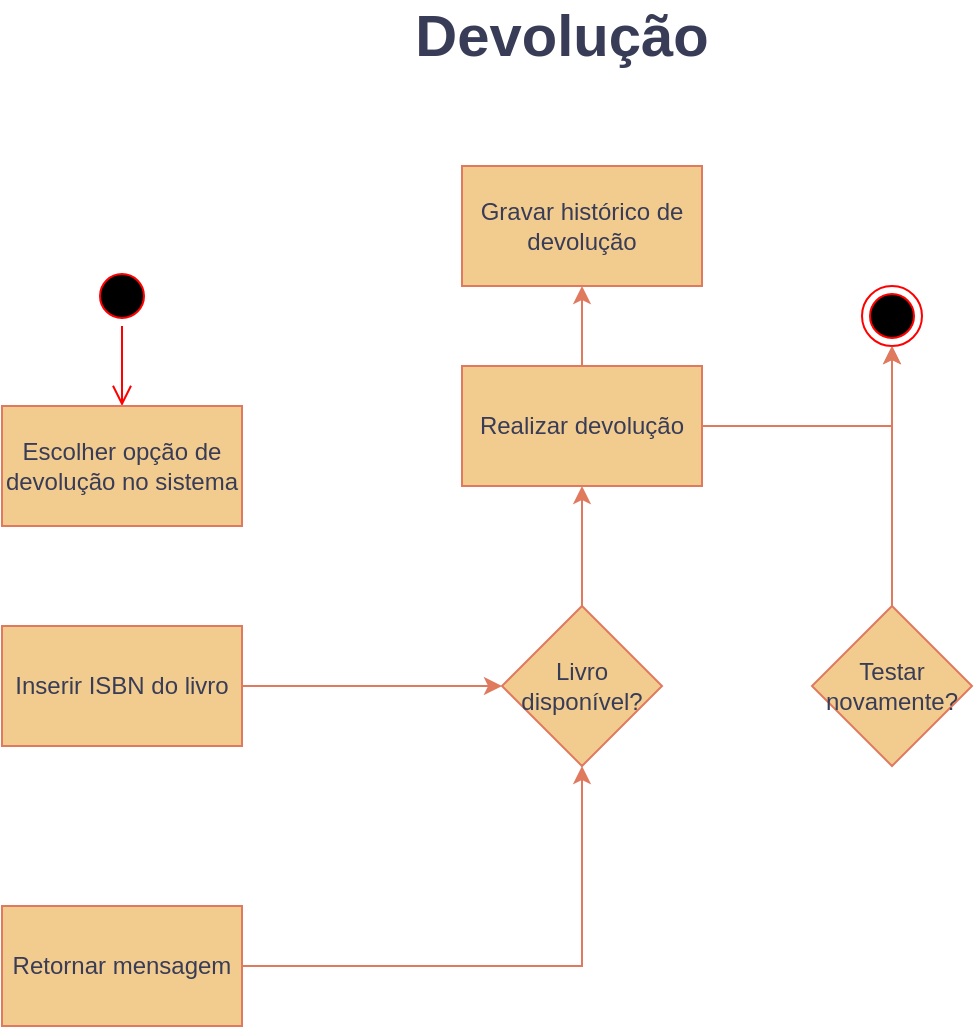 <mxfile version="21.7.2" type="device">
  <diagram name="Página-1" id="G3QEJugN3Pe26EBjsih7">
    <mxGraphModel dx="880" dy="1639" grid="1" gridSize="10" guides="1" tooltips="1" connect="1" arrows="1" fold="1" page="1" pageScale="1" pageWidth="827" pageHeight="1169" math="0" shadow="0">
      <root>
        <mxCell id="0" />
        <mxCell id="1" parent="0" />
        <mxCell id="KECzh_-4RJwkBhUYf3_h-21" style="edgeStyle=orthogonalEdgeStyle;rounded=0;orthogonalLoop=1;jettySize=auto;html=1;strokeColor=#E07A5F;fontColor=#393C56;fillColor=#F2CC8F;" edge="1" parent="1" source="KECzh_-4RJwkBhUYf3_h-2" target="KECzh_-4RJwkBhUYf3_h-11">
          <mxGeometry relative="1" as="geometry" />
        </mxCell>
        <mxCell id="KECzh_-4RJwkBhUYf3_h-2" value="Testar novamente?" style="rhombus;whiteSpace=wrap;html=1;labelBackgroundColor=none;fillColor=#F2CC8F;strokeColor=#E07A5F;fontColor=#393C56;" vertex="1" parent="1">
          <mxGeometry x="495" y="230" width="80" height="80" as="geometry" />
        </mxCell>
        <mxCell id="KECzh_-4RJwkBhUYf3_h-9" value="" style="ellipse;html=1;shape=startState;fillColor=#000000;strokeColor=#ff0000;fontColor=#393C56;" vertex="1" parent="1">
          <mxGeometry x="135" y="60" width="30" height="30" as="geometry" />
        </mxCell>
        <mxCell id="KECzh_-4RJwkBhUYf3_h-10" value="" style="edgeStyle=orthogonalEdgeStyle;html=1;verticalAlign=bottom;endArrow=open;endSize=8;strokeColor=#ff0000;rounded=0;fontColor=#393C56;fillColor=#F2CC8F;entryX=0.5;entryY=0;entryDx=0;entryDy=0;" edge="1" source="KECzh_-4RJwkBhUYf3_h-9" parent="1" target="KECzh_-4RJwkBhUYf3_h-12">
          <mxGeometry relative="1" as="geometry">
            <mxPoint x="150" y="150" as="targetPoint" />
          </mxGeometry>
        </mxCell>
        <mxCell id="KECzh_-4RJwkBhUYf3_h-11" value="" style="ellipse;html=1;shape=endState;fillColor=#000000;strokeColor=#ff0000;fontColor=#393C56;" vertex="1" parent="1">
          <mxGeometry x="520" y="70" width="30" height="30" as="geometry" />
        </mxCell>
        <mxCell id="KECzh_-4RJwkBhUYf3_h-12" value="Escolher opção de devolução no sistema" style="rounded=0;whiteSpace=wrap;html=1;strokeColor=#E07A5F;fontColor=#393C56;fillColor=#F2CC8F;" vertex="1" parent="1">
          <mxGeometry x="90" y="130" width="120" height="60" as="geometry" />
        </mxCell>
        <mxCell id="KECzh_-4RJwkBhUYf3_h-27" style="edgeStyle=orthogonalEdgeStyle;rounded=0;orthogonalLoop=1;jettySize=auto;html=1;entryX=0;entryY=0.5;entryDx=0;entryDy=0;strokeColor=#E07A5F;fontColor=#393C56;fillColor=#F2CC8F;" edge="1" parent="1" source="KECzh_-4RJwkBhUYf3_h-13" target="KECzh_-4RJwkBhUYf3_h-15">
          <mxGeometry relative="1" as="geometry" />
        </mxCell>
        <mxCell id="KECzh_-4RJwkBhUYf3_h-13" value="Inserir ISBN do livro" style="rounded=0;whiteSpace=wrap;html=1;strokeColor=#E07A5F;fontColor=#393C56;fillColor=#F2CC8F;" vertex="1" parent="1">
          <mxGeometry x="90" y="240" width="120" height="60" as="geometry" />
        </mxCell>
        <mxCell id="KECzh_-4RJwkBhUYf3_h-28" style="edgeStyle=orthogonalEdgeStyle;rounded=0;orthogonalLoop=1;jettySize=auto;html=1;strokeColor=#E07A5F;fontColor=#393C56;fillColor=#F2CC8F;" edge="1" parent="1" source="KECzh_-4RJwkBhUYf3_h-14" target="KECzh_-4RJwkBhUYf3_h-15">
          <mxGeometry relative="1" as="geometry" />
        </mxCell>
        <mxCell id="KECzh_-4RJwkBhUYf3_h-14" value="Retornar mensagem" style="rounded=0;whiteSpace=wrap;html=1;strokeColor=#E07A5F;fontColor=#393C56;fillColor=#F2CC8F;" vertex="1" parent="1">
          <mxGeometry x="90" y="380" width="120" height="60" as="geometry" />
        </mxCell>
        <mxCell id="KECzh_-4RJwkBhUYf3_h-26" value="" style="edgeStyle=orthogonalEdgeStyle;rounded=0;orthogonalLoop=1;jettySize=auto;html=1;strokeColor=#E07A5F;fontColor=#393C56;fillColor=#F2CC8F;" edge="1" parent="1" source="KECzh_-4RJwkBhUYf3_h-15" target="KECzh_-4RJwkBhUYf3_h-16">
          <mxGeometry relative="1" as="geometry" />
        </mxCell>
        <mxCell id="KECzh_-4RJwkBhUYf3_h-15" value="Livro disponível?" style="rhombus;whiteSpace=wrap;html=1;labelBackgroundColor=none;fillColor=#F2CC8F;strokeColor=#E07A5F;fontColor=#393C56;" vertex="1" parent="1">
          <mxGeometry x="340" y="230" width="80" height="80" as="geometry" />
        </mxCell>
        <mxCell id="KECzh_-4RJwkBhUYf3_h-18" style="edgeStyle=orthogonalEdgeStyle;rounded=0;orthogonalLoop=1;jettySize=auto;html=1;entryX=0.5;entryY=1;entryDx=0;entryDy=0;strokeColor=#E07A5F;fontColor=#393C56;fillColor=#F2CC8F;" edge="1" parent="1" source="KECzh_-4RJwkBhUYf3_h-16" target="KECzh_-4RJwkBhUYf3_h-11">
          <mxGeometry relative="1" as="geometry" />
        </mxCell>
        <mxCell id="KECzh_-4RJwkBhUYf3_h-31" value="" style="edgeStyle=orthogonalEdgeStyle;rounded=0;orthogonalLoop=1;jettySize=auto;html=1;strokeColor=#E07A5F;fontColor=#393C56;fillColor=#F2CC8F;" edge="1" parent="1" source="KECzh_-4RJwkBhUYf3_h-16" target="KECzh_-4RJwkBhUYf3_h-17">
          <mxGeometry relative="1" as="geometry" />
        </mxCell>
        <mxCell id="KECzh_-4RJwkBhUYf3_h-16" value="Realizar devolução" style="rounded=0;whiteSpace=wrap;html=1;strokeColor=#E07A5F;fontColor=#393C56;fillColor=#F2CC8F;" vertex="1" parent="1">
          <mxGeometry x="320" y="110" width="120" height="60" as="geometry" />
        </mxCell>
        <mxCell id="KECzh_-4RJwkBhUYf3_h-17" value="Gravar histórico de devolução" style="rounded=0;whiteSpace=wrap;html=1;strokeColor=#E07A5F;fontColor=#393C56;fillColor=#F2CC8F;" vertex="1" parent="1">
          <mxGeometry x="320" y="10" width="120" height="60" as="geometry" />
        </mxCell>
        <mxCell id="KECzh_-4RJwkBhUYf3_h-32" value="&lt;font style=&quot;font-size: 29px;&quot;&gt;&lt;b&gt;Devolução&lt;/b&gt;&lt;/font&gt;" style="text;html=1;strokeColor=none;fillColor=none;align=center;verticalAlign=middle;whiteSpace=wrap;rounded=0;fontColor=#393C56;" vertex="1" parent="1">
          <mxGeometry x="340" y="-70" width="60" height="30" as="geometry" />
        </mxCell>
      </root>
    </mxGraphModel>
  </diagram>
</mxfile>
